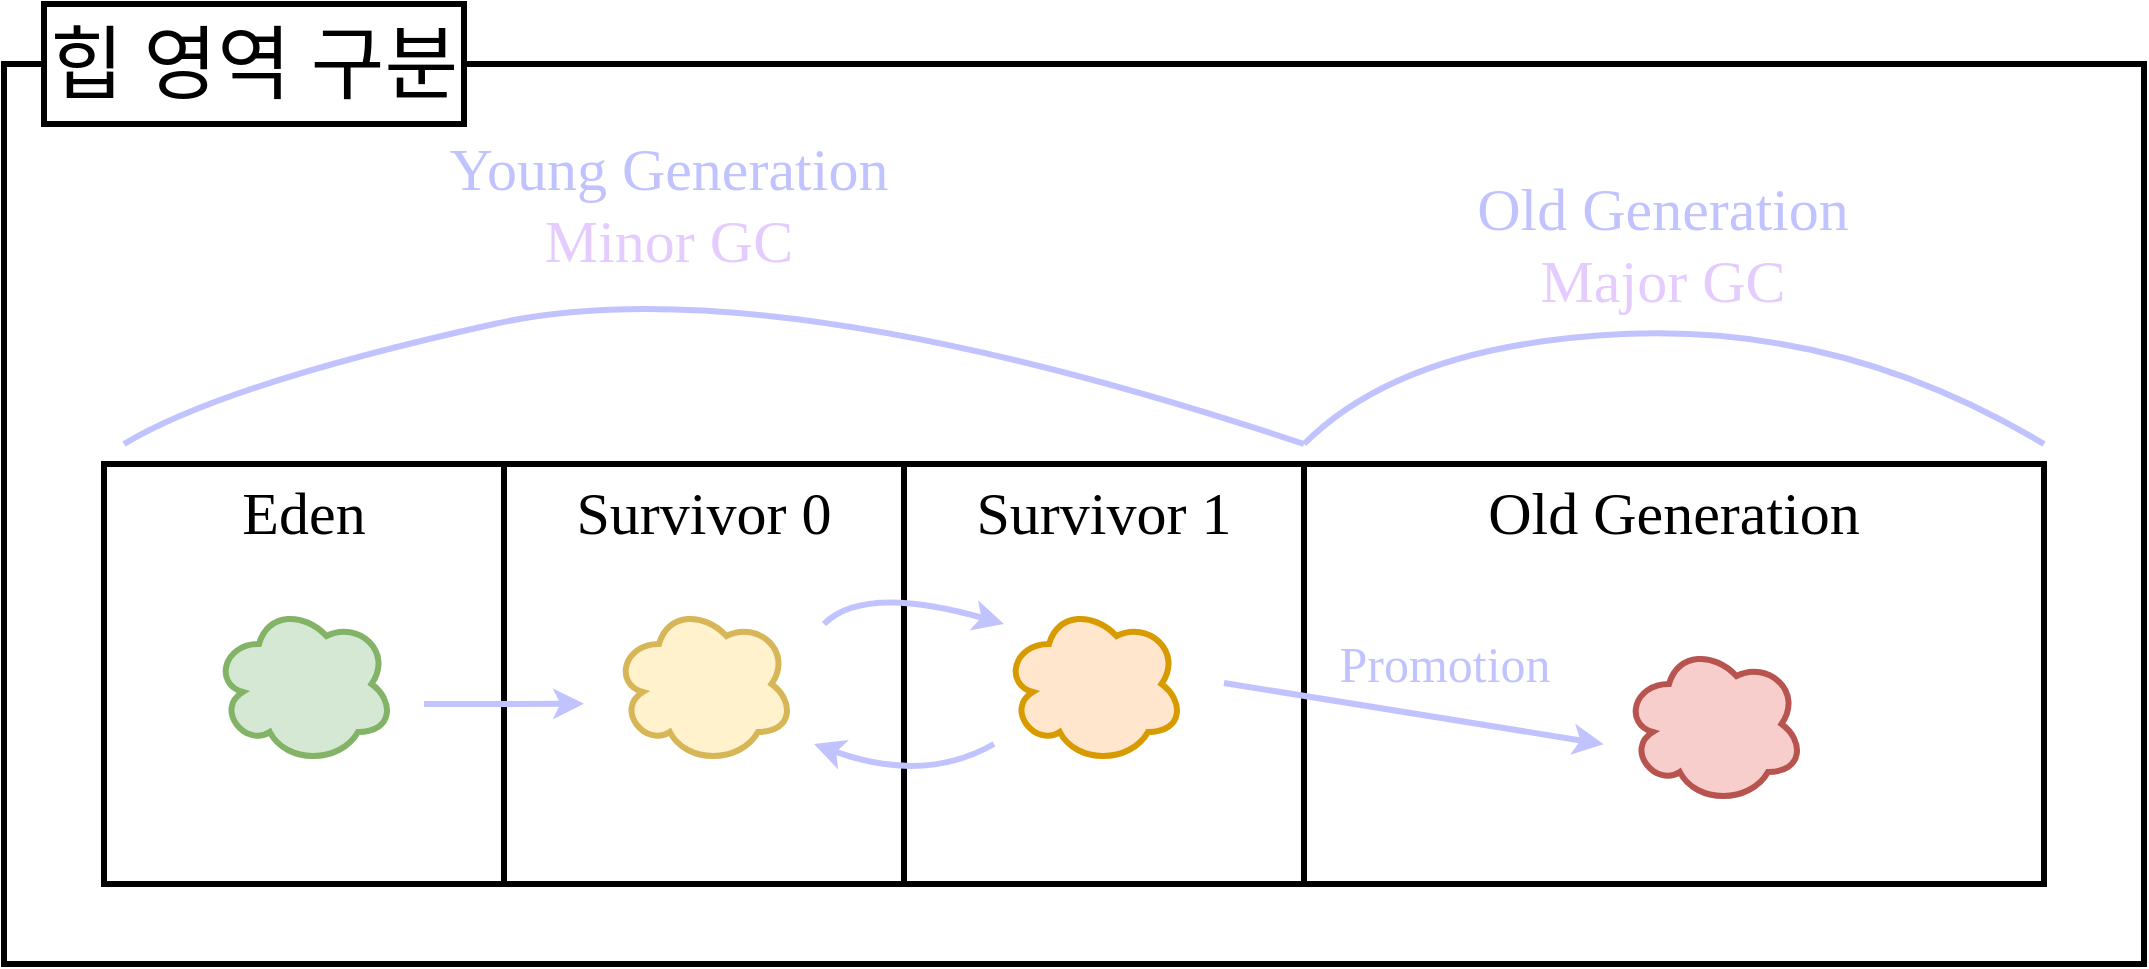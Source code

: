 <mxfile>
    <diagram id="AL8CuCIluCazDs8NM_MM" name="Page-1">
        <mxGraphModel dx="926" dy="1831" grid="1" gridSize="10" guides="1" tooltips="1" connect="1" arrows="1" fold="1" page="1" pageScale="1" pageWidth="827" pageHeight="1169" math="0" shadow="0">
            <root>
                <mxCell id="0"/>
                <mxCell id="1" parent="0"/>
                <mxCell id="20" value="" style="rounded=0;whiteSpace=wrap;html=1;strokeWidth=3;" vertex="1" parent="1">
                    <mxGeometry x="130" y="10" width="1070" height="450" as="geometry"/>
                </mxCell>
                <mxCell id="2" value="Eden" style="rounded=0;whiteSpace=wrap;html=1;strokeWidth=3;fontFamily=배달의민족 주아;fontSize=30;verticalAlign=top;" vertex="1" parent="1">
                    <mxGeometry x="180" y="210" width="200" height="210" as="geometry"/>
                </mxCell>
                <mxCell id="3" value="Survivor 0" style="rounded=0;whiteSpace=wrap;html=1;strokeWidth=3;fontFamily=배달의민족 주아;fontSize=30;verticalAlign=top;" vertex="1" parent="1">
                    <mxGeometry x="380" y="210" width="200" height="210" as="geometry"/>
                </mxCell>
                <mxCell id="4" value="Survivor 1" style="rounded=0;whiteSpace=wrap;html=1;strokeWidth=3;fontFamily=배달의민족 주아;fontSize=30;verticalAlign=top;" vertex="1" parent="1">
                    <mxGeometry x="580" y="210" width="200" height="210" as="geometry"/>
                </mxCell>
                <mxCell id="5" value="Old Generation" style="rounded=0;whiteSpace=wrap;html=1;strokeWidth=3;fontFamily=배달의민족 주아;fontSize=30;verticalAlign=top;" vertex="1" parent="1">
                    <mxGeometry x="780" y="210" width="370" height="210" as="geometry"/>
                </mxCell>
                <mxCell id="6" value="" style="shape=cloud;whiteSpace=wrap;html=1;strokeWidth=3;fillColor=#d5e8d4;strokeColor=#82b366;" vertex="1" parent="1">
                    <mxGeometry x="235" y="280" width="90" height="80" as="geometry"/>
                </mxCell>
                <mxCell id="7" value="" style="shape=cloud;whiteSpace=wrap;html=1;strokeWidth=3;fillColor=#fff2cc;strokeColor=#d6b656;" vertex="1" parent="1">
                    <mxGeometry x="435" y="280" width="90" height="80" as="geometry"/>
                </mxCell>
                <mxCell id="8" value="" style="shape=cloud;whiteSpace=wrap;html=1;strokeWidth=3;fillColor=#ffe6cc;strokeColor=#d79b00;" vertex="1" parent="1">
                    <mxGeometry x="630" y="280" width="90" height="80" as="geometry"/>
                </mxCell>
                <mxCell id="9" value="" style="shape=cloud;whiteSpace=wrap;html=1;strokeWidth=3;fillColor=#f8cecc;strokeColor=#b85450;" vertex="1" parent="1">
                    <mxGeometry x="940" y="300" width="90" height="80" as="geometry"/>
                </mxCell>
                <mxCell id="10" value="" style="endArrow=classic;html=1;entryX=0.2;entryY=0.571;entryDx=0;entryDy=0;entryPerimeter=0;fillColor=#dae8fc;strokeColor=#C1C3FF;strokeWidth=3;" edge="1" parent="1" target="3">
                    <mxGeometry width="50" height="50" relative="1" as="geometry">
                        <mxPoint x="340" y="330" as="sourcePoint"/>
                        <mxPoint x="390" y="280" as="targetPoint"/>
                    </mxGeometry>
                </mxCell>
                <mxCell id="12" value="" style="curved=1;endArrow=classic;html=1;strokeWidth=3;fillColor=#dae8fc;strokeColor=#C1C3FF;" edge="1" parent="1">
                    <mxGeometry width="50" height="50" relative="1" as="geometry">
                        <mxPoint x="540" y="290" as="sourcePoint"/>
                        <mxPoint x="630" y="290" as="targetPoint"/>
                        <Array as="points">
                            <mxPoint x="560" y="270"/>
                        </Array>
                    </mxGeometry>
                </mxCell>
                <mxCell id="13" value="" style="curved=1;endArrow=none;html=1;strokeWidth=3;fillColor=#dae8fc;strokeColor=#C1C3FF;startArrow=classic;startFill=1;endFill=0;" edge="1" parent="1">
                    <mxGeometry width="50" height="50" relative="1" as="geometry">
                        <mxPoint x="535" y="350" as="sourcePoint"/>
                        <mxPoint x="625" y="350" as="targetPoint"/>
                        <Array as="points">
                            <mxPoint x="590" y="370"/>
                        </Array>
                    </mxGeometry>
                </mxCell>
                <mxCell id="14" value="" style="endArrow=classic;html=1;entryX=0.405;entryY=0.667;entryDx=0;entryDy=0;entryPerimeter=0;fillColor=#dae8fc;strokeColor=#C1C3FF;strokeWidth=3;" edge="1" parent="1" target="5">
                    <mxGeometry width="50" height="50" relative="1" as="geometry">
                        <mxPoint x="740" y="319.5" as="sourcePoint"/>
                        <mxPoint x="820" y="319.5" as="targetPoint"/>
                    </mxGeometry>
                </mxCell>
                <mxCell id="15" value="Promotion" style="edgeLabel;html=1;align=center;verticalAlign=middle;resizable=0;points=[];fontFamily=배달의민족 주아;fontSize=25;fontColor=#C1C3FF;" vertex="1" connectable="0" parent="14">
                    <mxGeometry x="0.01" y="1" relative="1" as="geometry">
                        <mxPoint x="14" y="-24" as="offset"/>
                    </mxGeometry>
                </mxCell>
                <mxCell id="16" value="" style="curved=1;endArrow=none;html=1;strokeWidth=3;fillColor=#dae8fc;strokeColor=#C1C3FF;endFill=0;" edge="1" parent="1">
                    <mxGeometry width="50" height="50" relative="1" as="geometry">
                        <mxPoint x="190" y="200" as="sourcePoint"/>
                        <mxPoint x="780" y="200" as="targetPoint"/>
                        <Array as="points">
                            <mxPoint x="240" y="170"/>
                            <mxPoint x="510" y="110"/>
                        </Array>
                    </mxGeometry>
                </mxCell>
                <mxCell id="17" value="&lt;font style=&quot;color: rgb(193, 195, 255);&quot;&gt;Young Generation&lt;/font&gt;&lt;div&gt;&lt;font style=&quot;background-color: light-dark(#ffffff, var(--ge-dark-color, #121212)); color: rgb(229, 204, 255);&quot;&gt;Minor GC&lt;/font&gt;&lt;/div&gt;" style="edgeLabel;html=1;align=center;verticalAlign=middle;resizable=0;points=[];fontFamily=배달의민족 주아;fontSize=30;" vertex="1" connectable="0" parent="16">
                    <mxGeometry x="-0.084" y="-9" relative="1" as="geometry">
                        <mxPoint y="-50" as="offset"/>
                    </mxGeometry>
                </mxCell>
                <mxCell id="18" value="" style="curved=1;endArrow=none;html=1;strokeWidth=3;fillColor=#dae8fc;strokeColor=#C1C3FF;endFill=0;" edge="1" parent="1">
                    <mxGeometry width="50" height="50" relative="1" as="geometry">
                        <mxPoint x="780" y="200" as="sourcePoint"/>
                        <mxPoint x="1150" y="200" as="targetPoint"/>
                        <Array as="points">
                            <mxPoint x="830" y="150"/>
                            <mxPoint x="1050" y="140"/>
                        </Array>
                    </mxGeometry>
                </mxCell>
                <mxCell id="19" value="&lt;font style=&quot;color: rgb(193, 195, 255);&quot;&gt;Old Generation&lt;/font&gt;&lt;div&gt;&lt;font style=&quot;background-color: light-dark(#ffffff, var(--ge-dark-color, #121212)); color: rgb(229, 204, 255);&quot;&gt;Major GC&lt;/font&gt;&lt;/div&gt;" style="edgeLabel;html=1;align=center;verticalAlign=middle;resizable=0;points=[];fontFamily=배달의민족 주아;fontSize=30;" vertex="1" connectable="0" parent="18">
                    <mxGeometry x="-0.084" y="-9" relative="1" as="geometry">
                        <mxPoint x="13" y="-54" as="offset"/>
                    </mxGeometry>
                </mxCell>
                <mxCell id="21" value="힙 영역 구분" style="rounded=0;whiteSpace=wrap;html=1;strokeWidth=3;fontSize=40;fontFamily=배달의민족 주아;" vertex="1" parent="1">
                    <mxGeometry x="150" y="-20" width="210" height="60" as="geometry"/>
                </mxCell>
            </root>
        </mxGraphModel>
    </diagram>
</mxfile>